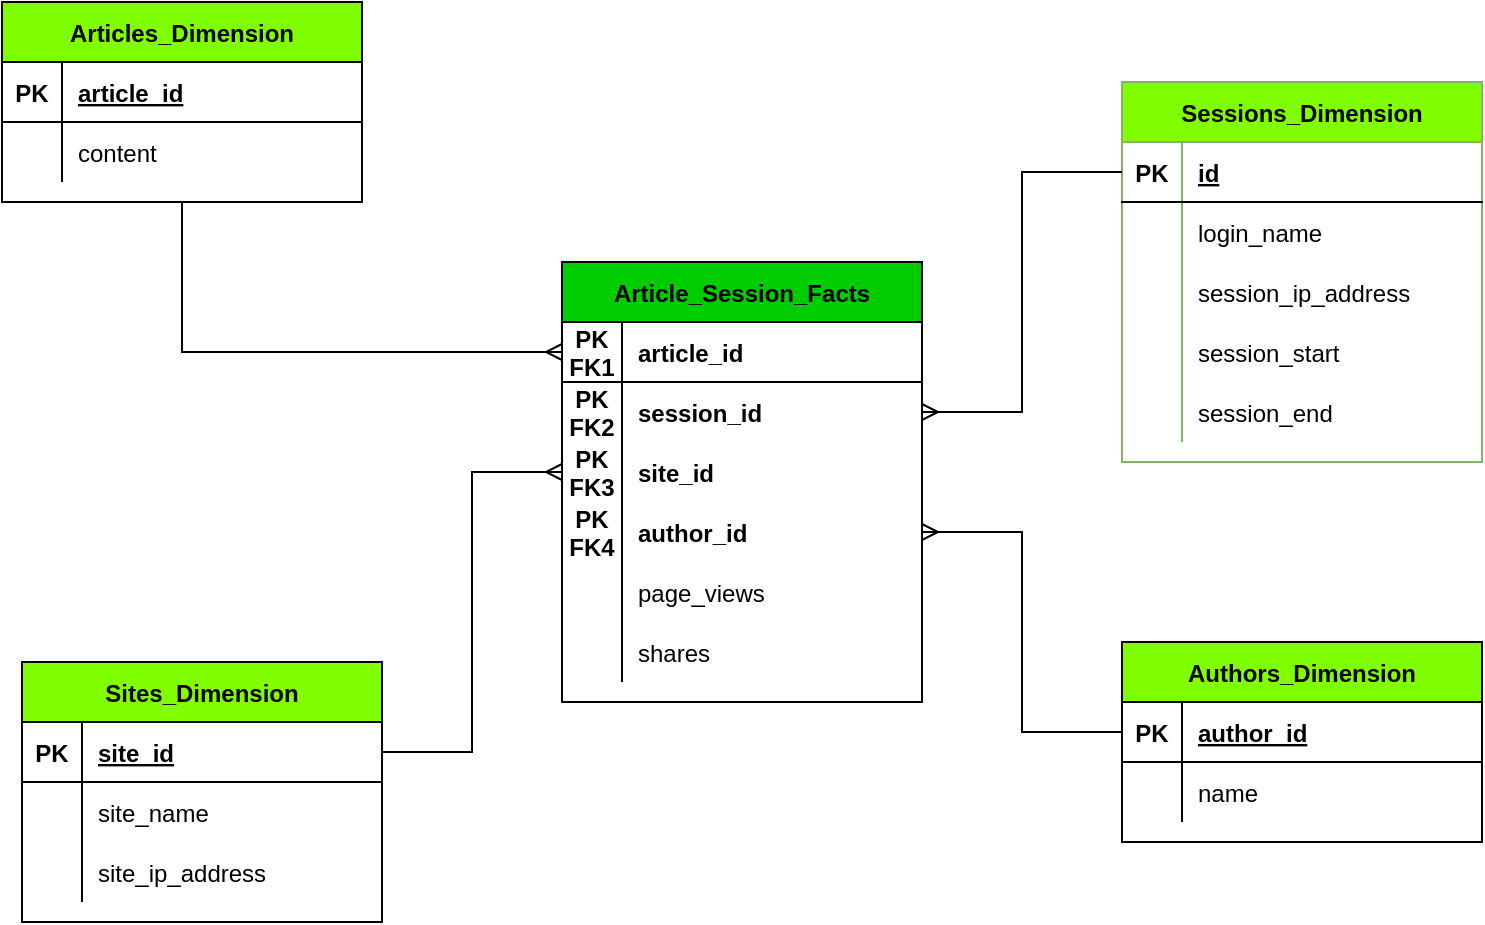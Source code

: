 <mxfile version="20.3.0" type="device"><diagram id="TNfe-K_ODfH0s6psGqml" name="Page-1"><mxGraphModel dx="631" dy="483" grid="1" gridSize="10" guides="1" tooltips="1" connect="1" arrows="1" fold="1" page="1" pageScale="1" pageWidth="850" pageHeight="1100" math="0" shadow="0"><root><mxCell id="0"/><mxCell id="1" parent="0"/><mxCell id="93qsfNuPihQqWfIKKyIM-1" value="Sites_Dimension" style="shape=table;startSize=30;container=1;collapsible=1;childLayout=tableLayout;fixedRows=1;rowLines=0;fontStyle=1;align=center;resizeLast=1;fillColor=#80FF00;" parent="1" vertex="1"><mxGeometry x="60" y="400" width="180" height="130" as="geometry"/></mxCell><mxCell id="93qsfNuPihQqWfIKKyIM-2" value="" style="shape=tableRow;horizontal=0;startSize=0;swimlaneHead=0;swimlaneBody=0;fillColor=none;collapsible=0;dropTarget=0;points=[[0,0.5],[1,0.5]];portConstraint=eastwest;top=0;left=0;right=0;bottom=1;" parent="93qsfNuPihQqWfIKKyIM-1" vertex="1"><mxGeometry y="30" width="180" height="30" as="geometry"/></mxCell><mxCell id="93qsfNuPihQqWfIKKyIM-3" value="PK" style="shape=partialRectangle;connectable=0;fillColor=none;top=0;left=0;bottom=0;right=0;fontStyle=1;overflow=hidden;" parent="93qsfNuPihQqWfIKKyIM-2" vertex="1"><mxGeometry width="30" height="30" as="geometry"><mxRectangle width="30" height="30" as="alternateBounds"/></mxGeometry></mxCell><mxCell id="93qsfNuPihQqWfIKKyIM-4" value="site_id" style="shape=partialRectangle;connectable=0;fillColor=none;top=0;left=0;bottom=0;right=0;align=left;spacingLeft=6;fontStyle=5;overflow=hidden;" parent="93qsfNuPihQqWfIKKyIM-2" vertex="1"><mxGeometry x="30" width="150" height="30" as="geometry"><mxRectangle width="150" height="30" as="alternateBounds"/></mxGeometry></mxCell><mxCell id="93qsfNuPihQqWfIKKyIM-5" value="" style="shape=tableRow;horizontal=0;startSize=0;swimlaneHead=0;swimlaneBody=0;fillColor=none;collapsible=0;dropTarget=0;points=[[0,0.5],[1,0.5]];portConstraint=eastwest;top=0;left=0;right=0;bottom=0;" parent="93qsfNuPihQqWfIKKyIM-1" vertex="1"><mxGeometry y="60" width="180" height="30" as="geometry"/></mxCell><mxCell id="93qsfNuPihQqWfIKKyIM-6" value="" style="shape=partialRectangle;connectable=0;fillColor=none;top=0;left=0;bottom=0;right=0;editable=1;overflow=hidden;" parent="93qsfNuPihQqWfIKKyIM-5" vertex="1"><mxGeometry width="30" height="30" as="geometry"><mxRectangle width="30" height="30" as="alternateBounds"/></mxGeometry></mxCell><mxCell id="93qsfNuPihQqWfIKKyIM-7" value="site_name" style="shape=partialRectangle;connectable=0;fillColor=none;top=0;left=0;bottom=0;right=0;align=left;spacingLeft=6;overflow=hidden;" parent="93qsfNuPihQqWfIKKyIM-5" vertex="1"><mxGeometry x="30" width="150" height="30" as="geometry"><mxRectangle width="150" height="30" as="alternateBounds"/></mxGeometry></mxCell><mxCell id="93qsfNuPihQqWfIKKyIM-8" value="" style="shape=tableRow;horizontal=0;startSize=0;swimlaneHead=0;swimlaneBody=0;fillColor=none;collapsible=0;dropTarget=0;points=[[0,0.5],[1,0.5]];portConstraint=eastwest;top=0;left=0;right=0;bottom=0;" parent="93qsfNuPihQqWfIKKyIM-1" vertex="1"><mxGeometry y="90" width="180" height="30" as="geometry"/></mxCell><mxCell id="93qsfNuPihQqWfIKKyIM-9" value="" style="shape=partialRectangle;connectable=0;fillColor=none;top=0;left=0;bottom=0;right=0;editable=1;overflow=hidden;" parent="93qsfNuPihQqWfIKKyIM-8" vertex="1"><mxGeometry width="30" height="30" as="geometry"><mxRectangle width="30" height="30" as="alternateBounds"/></mxGeometry></mxCell><mxCell id="93qsfNuPihQqWfIKKyIM-10" value="site_ip_address" style="shape=partialRectangle;connectable=0;fillColor=none;top=0;left=0;bottom=0;right=0;align=left;spacingLeft=6;overflow=hidden;" parent="93qsfNuPihQqWfIKKyIM-8" vertex="1"><mxGeometry x="30" width="150" height="30" as="geometry"><mxRectangle width="150" height="30" as="alternateBounds"/></mxGeometry></mxCell><mxCell id="93qsfNuPihQqWfIKKyIM-120" style="edgeStyle=orthogonalEdgeStyle;rounded=0;orthogonalLoop=1;jettySize=auto;html=1;entryX=0;entryY=0.5;entryDx=0;entryDy=0;endArrow=ERmany;endFill=0;" parent="1" source="93qsfNuPihQqWfIKKyIM-14" target="93qsfNuPihQqWfIKKyIM-107" edge="1"><mxGeometry relative="1" as="geometry"/></mxCell><mxCell id="93qsfNuPihQqWfIKKyIM-14" value="Articles_Dimension" style="shape=table;startSize=30;container=1;collapsible=1;childLayout=tableLayout;fixedRows=1;rowLines=0;fontStyle=1;align=center;resizeLast=1;fillColor=#80FF00;" parent="1" vertex="1"><mxGeometry x="50" y="70" width="180" height="100" as="geometry"/></mxCell><mxCell id="93qsfNuPihQqWfIKKyIM-15" value="" style="shape=tableRow;horizontal=0;startSize=0;swimlaneHead=0;swimlaneBody=0;fillColor=none;collapsible=0;dropTarget=0;points=[[0,0.5],[1,0.5]];portConstraint=eastwest;top=0;left=0;right=0;bottom=1;" parent="93qsfNuPihQqWfIKKyIM-14" vertex="1"><mxGeometry y="30" width="180" height="30" as="geometry"/></mxCell><mxCell id="93qsfNuPihQqWfIKKyIM-16" value="PK" style="shape=partialRectangle;connectable=0;fillColor=none;top=0;left=0;bottom=0;right=0;fontStyle=1;overflow=hidden;" parent="93qsfNuPihQqWfIKKyIM-15" vertex="1"><mxGeometry width="30" height="30" as="geometry"><mxRectangle width="30" height="30" as="alternateBounds"/></mxGeometry></mxCell><mxCell id="93qsfNuPihQqWfIKKyIM-17" value="article_id" style="shape=partialRectangle;connectable=0;fillColor=none;top=0;left=0;bottom=0;right=0;align=left;spacingLeft=6;fontStyle=5;overflow=hidden;" parent="93qsfNuPihQqWfIKKyIM-15" vertex="1"><mxGeometry x="30" width="150" height="30" as="geometry"><mxRectangle width="150" height="30" as="alternateBounds"/></mxGeometry></mxCell><mxCell id="93qsfNuPihQqWfIKKyIM-24" value="" style="shape=tableRow;horizontal=0;startSize=0;swimlaneHead=0;swimlaneBody=0;fillColor=none;collapsible=0;dropTarget=0;points=[[0,0.5],[1,0.5]];portConstraint=eastwest;top=0;left=0;right=0;bottom=0;" parent="93qsfNuPihQqWfIKKyIM-14" vertex="1"><mxGeometry y="60" width="180" height="30" as="geometry"/></mxCell><mxCell id="93qsfNuPihQqWfIKKyIM-25" value="" style="shape=partialRectangle;connectable=0;fillColor=none;top=0;left=0;bottom=0;right=0;editable=1;overflow=hidden;" parent="93qsfNuPihQqWfIKKyIM-24" vertex="1"><mxGeometry width="30" height="30" as="geometry"><mxRectangle width="30" height="30" as="alternateBounds"/></mxGeometry></mxCell><mxCell id="93qsfNuPihQqWfIKKyIM-26" value="content" style="shape=partialRectangle;connectable=0;fillColor=none;top=0;left=0;bottom=0;right=0;align=left;spacingLeft=6;overflow=hidden;" parent="93qsfNuPihQqWfIKKyIM-24" vertex="1"><mxGeometry x="30" width="150" height="30" as="geometry"><mxRectangle width="150" height="30" as="alternateBounds"/></mxGeometry></mxCell><mxCell id="93qsfNuPihQqWfIKKyIM-27" value="Authors_Dimension" style="shape=table;startSize=30;container=1;collapsible=1;childLayout=tableLayout;fixedRows=1;rowLines=0;fontStyle=1;align=center;resizeLast=1;fillColor=#80FF00;" parent="1" vertex="1"><mxGeometry x="610" y="390" width="180" height="100" as="geometry"/></mxCell><mxCell id="93qsfNuPihQqWfIKKyIM-28" value="" style="shape=tableRow;horizontal=0;startSize=0;swimlaneHead=0;swimlaneBody=0;fillColor=none;collapsible=0;dropTarget=0;points=[[0,0.5],[1,0.5]];portConstraint=eastwest;top=0;left=0;right=0;bottom=1;" parent="93qsfNuPihQqWfIKKyIM-27" vertex="1"><mxGeometry y="30" width="180" height="30" as="geometry"/></mxCell><mxCell id="93qsfNuPihQqWfIKKyIM-29" value="PK" style="shape=partialRectangle;connectable=0;fillColor=none;top=0;left=0;bottom=0;right=0;fontStyle=1;overflow=hidden;" parent="93qsfNuPihQqWfIKKyIM-28" vertex="1"><mxGeometry width="30" height="30" as="geometry"><mxRectangle width="30" height="30" as="alternateBounds"/></mxGeometry></mxCell><mxCell id="93qsfNuPihQqWfIKKyIM-30" value="author_id" style="shape=partialRectangle;connectable=0;fillColor=none;top=0;left=0;bottom=0;right=0;align=left;spacingLeft=6;fontStyle=5;overflow=hidden;" parent="93qsfNuPihQqWfIKKyIM-28" vertex="1"><mxGeometry x="30" width="150" height="30" as="geometry"><mxRectangle width="150" height="30" as="alternateBounds"/></mxGeometry></mxCell><mxCell id="93qsfNuPihQqWfIKKyIM-31" value="" style="shape=tableRow;horizontal=0;startSize=0;swimlaneHead=0;swimlaneBody=0;fillColor=none;collapsible=0;dropTarget=0;points=[[0,0.5],[1,0.5]];portConstraint=eastwest;top=0;left=0;right=0;bottom=0;" parent="93qsfNuPihQqWfIKKyIM-27" vertex="1"><mxGeometry y="60" width="180" height="30" as="geometry"/></mxCell><mxCell id="93qsfNuPihQqWfIKKyIM-32" value="" style="shape=partialRectangle;connectable=0;fillColor=none;top=0;left=0;bottom=0;right=0;editable=1;overflow=hidden;" parent="93qsfNuPihQqWfIKKyIM-31" vertex="1"><mxGeometry width="30" height="30" as="geometry"><mxRectangle width="30" height="30" as="alternateBounds"/></mxGeometry></mxCell><mxCell id="93qsfNuPihQqWfIKKyIM-33" value="name" style="shape=partialRectangle;connectable=0;fillColor=none;top=0;left=0;bottom=0;right=0;align=left;spacingLeft=6;overflow=hidden;" parent="93qsfNuPihQqWfIKKyIM-31" vertex="1"><mxGeometry x="30" width="150" height="30" as="geometry"><mxRectangle width="150" height="30" as="alternateBounds"/></mxGeometry></mxCell><mxCell id="93qsfNuPihQqWfIKKyIM-40" value="Sessions_Dimension" style="shape=table;startSize=30;container=1;collapsible=1;childLayout=tableLayout;fixedRows=1;rowLines=0;fontStyle=1;align=center;resizeLast=1;fillColor=#80FF00;strokeColor=#82b366;" parent="1" vertex="1"><mxGeometry x="610" y="110" width="180" height="190" as="geometry"/></mxCell><mxCell id="93qsfNuPihQqWfIKKyIM-41" value="" style="shape=tableRow;horizontal=0;startSize=0;swimlaneHead=0;swimlaneBody=0;fillColor=none;collapsible=0;dropTarget=0;points=[[0,0.5],[1,0.5]];portConstraint=eastwest;top=0;left=0;right=0;bottom=1;" parent="93qsfNuPihQqWfIKKyIM-40" vertex="1"><mxGeometry y="30" width="180" height="30" as="geometry"/></mxCell><mxCell id="93qsfNuPihQqWfIKKyIM-42" value="PK" style="shape=partialRectangle;connectable=0;fillColor=none;top=0;left=0;bottom=0;right=0;fontStyle=1;overflow=hidden;" parent="93qsfNuPihQqWfIKKyIM-41" vertex="1"><mxGeometry width="30" height="30" as="geometry"><mxRectangle width="30" height="30" as="alternateBounds"/></mxGeometry></mxCell><mxCell id="93qsfNuPihQqWfIKKyIM-43" value="id" style="shape=partialRectangle;connectable=0;fillColor=none;top=0;left=0;bottom=0;right=0;align=left;spacingLeft=6;fontStyle=5;overflow=hidden;" parent="93qsfNuPihQqWfIKKyIM-41" vertex="1"><mxGeometry x="30" width="150" height="30" as="geometry"><mxRectangle width="150" height="30" as="alternateBounds"/></mxGeometry></mxCell><mxCell id="93qsfNuPihQqWfIKKyIM-44" value="" style="shape=tableRow;horizontal=0;startSize=0;swimlaneHead=0;swimlaneBody=0;fillColor=none;collapsible=0;dropTarget=0;points=[[0,0.5],[1,0.5]];portConstraint=eastwest;top=0;left=0;right=0;bottom=0;" parent="93qsfNuPihQqWfIKKyIM-40" vertex="1"><mxGeometry y="60" width="180" height="30" as="geometry"/></mxCell><mxCell id="93qsfNuPihQqWfIKKyIM-45" value="" style="shape=partialRectangle;connectable=0;fillColor=none;top=0;left=0;bottom=0;right=0;editable=1;overflow=hidden;" parent="93qsfNuPihQqWfIKKyIM-44" vertex="1"><mxGeometry width="30" height="30" as="geometry"><mxRectangle width="30" height="30" as="alternateBounds"/></mxGeometry></mxCell><mxCell id="93qsfNuPihQqWfIKKyIM-46" value="login_name" style="shape=partialRectangle;connectable=0;fillColor=none;top=0;left=0;bottom=0;right=0;align=left;spacingLeft=6;overflow=hidden;" parent="93qsfNuPihQqWfIKKyIM-44" vertex="1"><mxGeometry x="30" width="150" height="30" as="geometry"><mxRectangle width="150" height="30" as="alternateBounds"/></mxGeometry></mxCell><mxCell id="93qsfNuPihQqWfIKKyIM-47" value="" style="shape=tableRow;horizontal=0;startSize=0;swimlaneHead=0;swimlaneBody=0;fillColor=none;collapsible=0;dropTarget=0;points=[[0,0.5],[1,0.5]];portConstraint=eastwest;top=0;left=0;right=0;bottom=0;" parent="93qsfNuPihQqWfIKKyIM-40" vertex="1"><mxGeometry y="90" width="180" height="30" as="geometry"/></mxCell><mxCell id="93qsfNuPihQqWfIKKyIM-48" value="" style="shape=partialRectangle;connectable=0;fillColor=none;top=0;left=0;bottom=0;right=0;editable=1;overflow=hidden;" parent="93qsfNuPihQqWfIKKyIM-47" vertex="1"><mxGeometry width="30" height="30" as="geometry"><mxRectangle width="30" height="30" as="alternateBounds"/></mxGeometry></mxCell><mxCell id="93qsfNuPihQqWfIKKyIM-49" value="session_ip_address" style="shape=partialRectangle;connectable=0;fillColor=none;top=0;left=0;bottom=0;right=0;align=left;spacingLeft=6;overflow=hidden;" parent="93qsfNuPihQqWfIKKyIM-47" vertex="1"><mxGeometry x="30" width="150" height="30" as="geometry"><mxRectangle width="150" height="30" as="alternateBounds"/></mxGeometry></mxCell><mxCell id="93qsfNuPihQqWfIKKyIM-50" value="" style="shape=tableRow;horizontal=0;startSize=0;swimlaneHead=0;swimlaneBody=0;fillColor=none;collapsible=0;dropTarget=0;points=[[0,0.5],[1,0.5]];portConstraint=eastwest;top=0;left=0;right=0;bottom=0;" parent="93qsfNuPihQqWfIKKyIM-40" vertex="1"><mxGeometry y="120" width="180" height="30" as="geometry"/></mxCell><mxCell id="93qsfNuPihQqWfIKKyIM-51" value="" style="shape=partialRectangle;connectable=0;fillColor=none;top=0;left=0;bottom=0;right=0;editable=1;overflow=hidden;" parent="93qsfNuPihQqWfIKKyIM-50" vertex="1"><mxGeometry width="30" height="30" as="geometry"><mxRectangle width="30" height="30" as="alternateBounds"/></mxGeometry></mxCell><mxCell id="93qsfNuPihQqWfIKKyIM-52" value="session_start" style="shape=partialRectangle;connectable=0;fillColor=none;top=0;left=0;bottom=0;right=0;align=left;spacingLeft=6;overflow=hidden;" parent="93qsfNuPihQqWfIKKyIM-50" vertex="1"><mxGeometry x="30" width="150" height="30" as="geometry"><mxRectangle width="150" height="30" as="alternateBounds"/></mxGeometry></mxCell><mxCell id="93qsfNuPihQqWfIKKyIM-103" value="" style="shape=tableRow;horizontal=0;startSize=0;swimlaneHead=0;swimlaneBody=0;fillColor=none;collapsible=0;dropTarget=0;points=[[0,0.5],[1,0.5]];portConstraint=eastwest;top=0;left=0;right=0;bottom=0;" parent="93qsfNuPihQqWfIKKyIM-40" vertex="1"><mxGeometry y="150" width="180" height="30" as="geometry"/></mxCell><mxCell id="93qsfNuPihQqWfIKKyIM-104" value="" style="shape=partialRectangle;connectable=0;fillColor=none;top=0;left=0;bottom=0;right=0;editable=1;overflow=hidden;" parent="93qsfNuPihQqWfIKKyIM-103" vertex="1"><mxGeometry width="30" height="30" as="geometry"><mxRectangle width="30" height="30" as="alternateBounds"/></mxGeometry></mxCell><mxCell id="93qsfNuPihQqWfIKKyIM-105" value="session_end" style="shape=partialRectangle;connectable=0;fillColor=none;top=0;left=0;bottom=0;right=0;align=left;spacingLeft=6;overflow=hidden;" parent="93qsfNuPihQqWfIKKyIM-103" vertex="1"><mxGeometry x="30" width="150" height="30" as="geometry"><mxRectangle width="150" height="30" as="alternateBounds"/></mxGeometry></mxCell><mxCell id="93qsfNuPihQqWfIKKyIM-106" value="Article_Session_Facts" style="shape=table;startSize=30;container=1;collapsible=1;childLayout=tableLayout;fixedRows=1;rowLines=0;fontStyle=1;align=center;resizeLast=1;fillColor=#00CC00;" parent="1" vertex="1"><mxGeometry x="330" y="200" width="180" height="220" as="geometry"/></mxCell><mxCell id="93qsfNuPihQqWfIKKyIM-107" value="" style="shape=tableRow;horizontal=0;startSize=0;swimlaneHead=0;swimlaneBody=0;fillColor=none;collapsible=0;dropTarget=0;points=[[0,0.5],[1,0.5]];portConstraint=eastwest;top=0;left=0;right=0;bottom=1;strokeColor=default;" parent="93qsfNuPihQqWfIKKyIM-106" vertex="1"><mxGeometry y="30" width="180" height="30" as="geometry"/></mxCell><mxCell id="93qsfNuPihQqWfIKKyIM-108" value="PK&#10;FK1" style="shape=partialRectangle;connectable=0;fillColor=none;top=0;left=0;bottom=0;right=0;fontStyle=1;overflow=hidden;" parent="93qsfNuPihQqWfIKKyIM-107" vertex="1"><mxGeometry width="30" height="30" as="geometry"><mxRectangle width="30" height="30" as="alternateBounds"/></mxGeometry></mxCell><mxCell id="93qsfNuPihQqWfIKKyIM-109" value="article_id" style="shape=partialRectangle;connectable=0;fillColor=none;top=0;left=0;bottom=0;right=0;align=left;spacingLeft=6;fontStyle=1;overflow=hidden;" parent="93qsfNuPihQqWfIKKyIM-107" vertex="1"><mxGeometry x="30" width="150" height="30" as="geometry"><mxRectangle width="150" height="30" as="alternateBounds"/></mxGeometry></mxCell><mxCell id="93qsfNuPihQqWfIKKyIM-110" value="" style="shape=tableRow;horizontal=0;startSize=0;swimlaneHead=0;swimlaneBody=0;fillColor=none;collapsible=0;dropTarget=0;points=[[0,0.5],[1,0.5]];portConstraint=eastwest;top=0;left=0;right=0;bottom=0;" parent="93qsfNuPihQqWfIKKyIM-106" vertex="1"><mxGeometry y="60" width="180" height="30" as="geometry"/></mxCell><mxCell id="93qsfNuPihQqWfIKKyIM-111" value="PK&#10;FK2" style="shape=partialRectangle;connectable=0;fillColor=none;top=0;left=0;bottom=0;right=0;editable=1;overflow=hidden;fontStyle=1" parent="93qsfNuPihQqWfIKKyIM-110" vertex="1"><mxGeometry width="30" height="30" as="geometry"><mxRectangle width="30" height="30" as="alternateBounds"/></mxGeometry></mxCell><mxCell id="93qsfNuPihQqWfIKKyIM-112" value="session_id" style="shape=partialRectangle;connectable=0;fillColor=none;top=0;left=0;bottom=0;right=0;align=left;spacingLeft=6;overflow=hidden;fontStyle=1" parent="93qsfNuPihQqWfIKKyIM-110" vertex="1"><mxGeometry x="30" width="150" height="30" as="geometry"><mxRectangle width="150" height="30" as="alternateBounds"/></mxGeometry></mxCell><mxCell id="93qsfNuPihQqWfIKKyIM-113" value="" style="shape=tableRow;horizontal=0;startSize=0;swimlaneHead=0;swimlaneBody=0;fillColor=none;collapsible=0;dropTarget=0;points=[[0,0.5],[1,0.5]];portConstraint=eastwest;top=0;left=0;right=0;bottom=0;" parent="93qsfNuPihQqWfIKKyIM-106" vertex="1"><mxGeometry y="90" width="180" height="30" as="geometry"/></mxCell><mxCell id="93qsfNuPihQqWfIKKyIM-114" value="PK&#10;FK3" style="shape=partialRectangle;connectable=0;fillColor=none;top=0;left=0;bottom=0;right=0;editable=1;overflow=hidden;fontStyle=1" parent="93qsfNuPihQqWfIKKyIM-113" vertex="1"><mxGeometry width="30" height="30" as="geometry"><mxRectangle width="30" height="30" as="alternateBounds"/></mxGeometry></mxCell><mxCell id="93qsfNuPihQqWfIKKyIM-115" value="site_id" style="shape=partialRectangle;connectable=0;fillColor=none;top=0;left=0;bottom=0;right=0;align=left;spacingLeft=6;overflow=hidden;fontStyle=1" parent="93qsfNuPihQqWfIKKyIM-113" vertex="1"><mxGeometry x="30" width="150" height="30" as="geometry"><mxRectangle width="150" height="30" as="alternateBounds"/></mxGeometry></mxCell><mxCell id="93qsfNuPihQqWfIKKyIM-116" value="" style="shape=tableRow;horizontal=0;startSize=0;swimlaneHead=0;swimlaneBody=0;fillColor=none;collapsible=0;dropTarget=0;points=[[0,0.5],[1,0.5]];portConstraint=eastwest;top=0;left=0;right=0;bottom=0;" parent="93qsfNuPihQqWfIKKyIM-106" vertex="1"><mxGeometry y="120" width="180" height="30" as="geometry"/></mxCell><mxCell id="93qsfNuPihQqWfIKKyIM-117" value="PK&#10;FK4" style="shape=partialRectangle;connectable=0;fillColor=none;top=0;left=0;bottom=0;right=0;editable=1;overflow=hidden;fontStyle=1" parent="93qsfNuPihQqWfIKKyIM-116" vertex="1"><mxGeometry width="30" height="30" as="geometry"><mxRectangle width="30" height="30" as="alternateBounds"/></mxGeometry></mxCell><mxCell id="93qsfNuPihQqWfIKKyIM-118" value="author_id" style="shape=partialRectangle;connectable=0;fillColor=none;top=0;left=0;bottom=0;right=0;align=left;spacingLeft=6;overflow=hidden;fontStyle=1" parent="93qsfNuPihQqWfIKKyIM-116" vertex="1"><mxGeometry x="30" width="150" height="30" as="geometry"><mxRectangle width="150" height="30" as="alternateBounds"/></mxGeometry></mxCell><mxCell id="93qsfNuPihQqWfIKKyIM-123" value="" style="shape=tableRow;horizontal=0;startSize=0;swimlaneHead=0;swimlaneBody=0;fillColor=none;collapsible=0;dropTarget=0;points=[[0,0.5],[1,0.5]];portConstraint=eastwest;top=0;left=0;right=0;bottom=0;strokeColor=default;" parent="93qsfNuPihQqWfIKKyIM-106" vertex="1"><mxGeometry y="150" width="180" height="30" as="geometry"/></mxCell><mxCell id="93qsfNuPihQqWfIKKyIM-124" value="" style="shape=partialRectangle;connectable=0;fillColor=none;top=0;left=0;bottom=0;right=0;editable=1;overflow=hidden;" parent="93qsfNuPihQqWfIKKyIM-123" vertex="1"><mxGeometry width="30" height="30" as="geometry"><mxRectangle width="30" height="30" as="alternateBounds"/></mxGeometry></mxCell><mxCell id="93qsfNuPihQqWfIKKyIM-125" value="page_views" style="shape=partialRectangle;connectable=0;fillColor=none;top=0;left=0;bottom=0;right=0;align=left;spacingLeft=6;overflow=hidden;" parent="93qsfNuPihQqWfIKKyIM-123" vertex="1"><mxGeometry x="30" width="150" height="30" as="geometry"><mxRectangle width="150" height="30" as="alternateBounds"/></mxGeometry></mxCell><mxCell id="93qsfNuPihQqWfIKKyIM-126" value="" style="shape=tableRow;horizontal=0;startSize=0;swimlaneHead=0;swimlaneBody=0;fillColor=none;collapsible=0;dropTarget=0;points=[[0,0.5],[1,0.5]];portConstraint=eastwest;top=0;left=0;right=0;bottom=0;" parent="93qsfNuPihQqWfIKKyIM-106" vertex="1"><mxGeometry y="180" width="180" height="30" as="geometry"/></mxCell><mxCell id="93qsfNuPihQqWfIKKyIM-127" value="" style="shape=partialRectangle;connectable=0;fillColor=none;top=0;left=0;bottom=0;right=0;editable=1;overflow=hidden;" parent="93qsfNuPihQqWfIKKyIM-126" vertex="1"><mxGeometry width="30" height="30" as="geometry"><mxRectangle width="30" height="30" as="alternateBounds"/></mxGeometry></mxCell><mxCell id="93qsfNuPihQqWfIKKyIM-128" value="shares" style="shape=partialRectangle;connectable=0;fillColor=none;top=0;left=0;bottom=0;right=0;align=left;spacingLeft=6;overflow=hidden;" parent="93qsfNuPihQqWfIKKyIM-126" vertex="1"><mxGeometry x="30" width="150" height="30" as="geometry"><mxRectangle width="150" height="30" as="alternateBounds"/></mxGeometry></mxCell><mxCell id="93qsfNuPihQqWfIKKyIM-119" style="edgeStyle=orthogonalEdgeStyle;rounded=0;orthogonalLoop=1;jettySize=auto;html=1;entryX=0;entryY=0.5;entryDx=0;entryDy=0;endArrow=ERmany;endFill=0;" parent="1" source="93qsfNuPihQqWfIKKyIM-2" target="93qsfNuPihQqWfIKKyIM-113" edge="1"><mxGeometry relative="1" as="geometry"/></mxCell><mxCell id="93qsfNuPihQqWfIKKyIM-121" style="edgeStyle=orthogonalEdgeStyle;rounded=0;orthogonalLoop=1;jettySize=auto;html=1;entryX=1;entryY=0.5;entryDx=0;entryDy=0;endArrow=ERmany;endFill=0;" parent="1" source="93qsfNuPihQqWfIKKyIM-41" target="93qsfNuPihQqWfIKKyIM-110" edge="1"><mxGeometry relative="1" as="geometry"/></mxCell><mxCell id="93qsfNuPihQqWfIKKyIM-122" style="edgeStyle=orthogonalEdgeStyle;rounded=0;orthogonalLoop=1;jettySize=auto;html=1;entryX=1;entryY=0.5;entryDx=0;entryDy=0;endArrow=ERmany;endFill=0;" parent="1" source="93qsfNuPihQqWfIKKyIM-28" target="93qsfNuPihQqWfIKKyIM-116" edge="1"><mxGeometry relative="1" as="geometry"/></mxCell></root></mxGraphModel></diagram></mxfile>